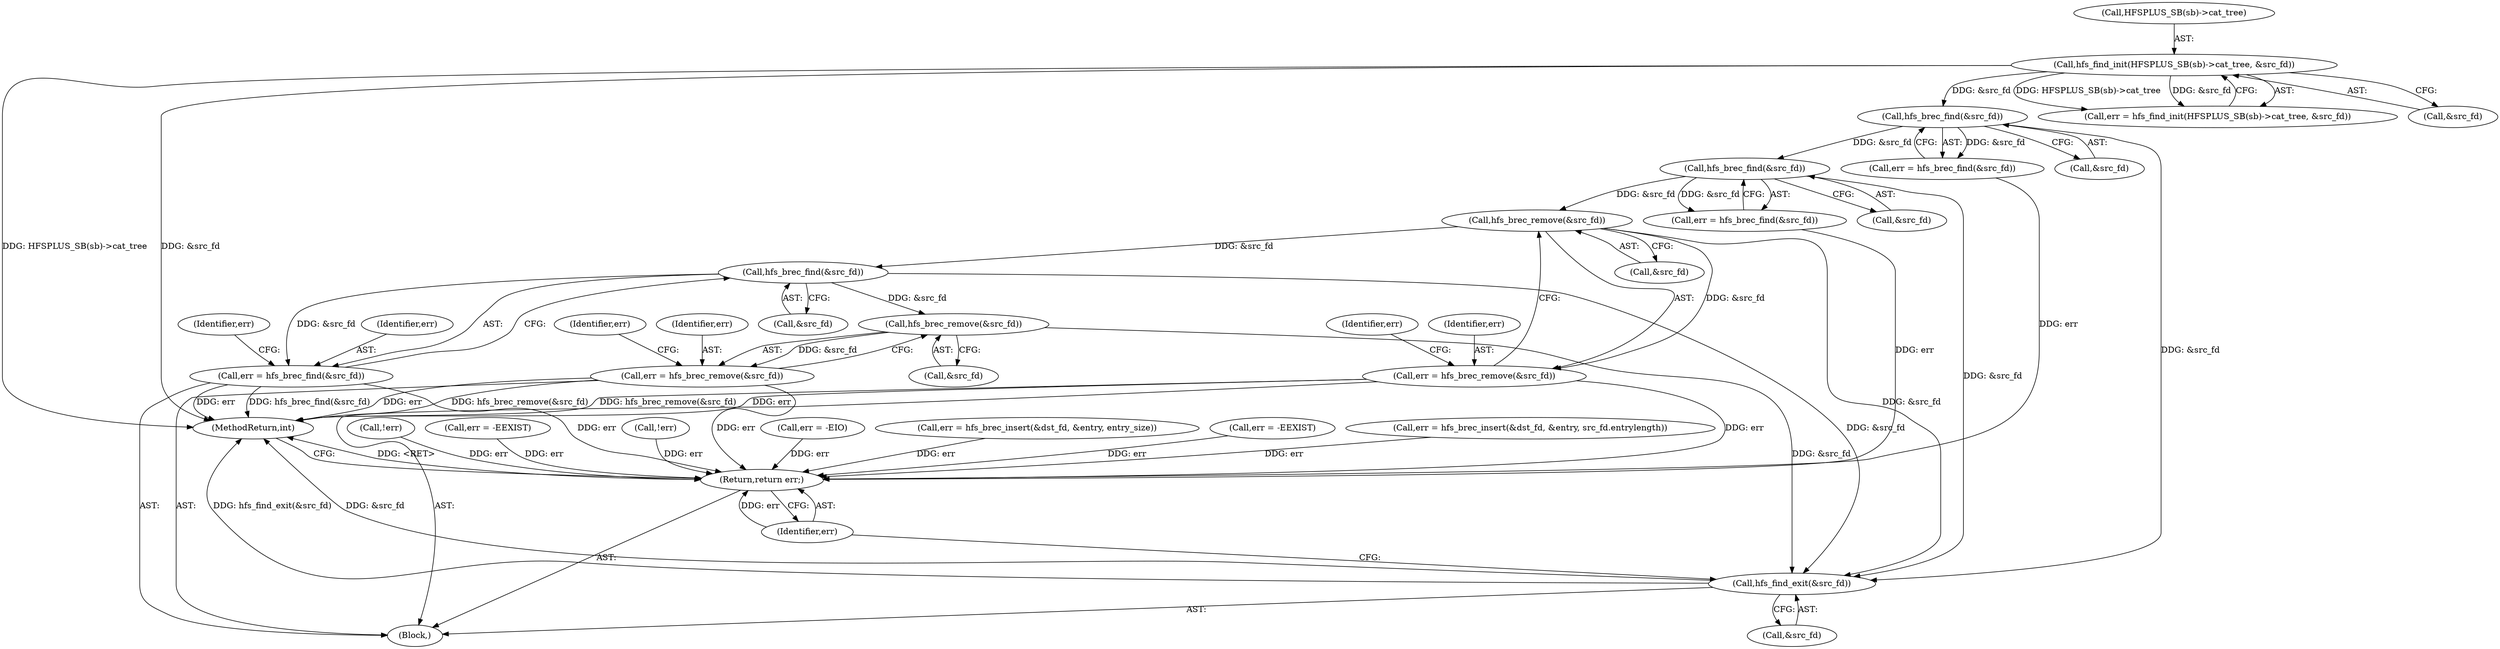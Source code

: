 digraph "0_linux_6f24f892871acc47b40dd594c63606a17c714f77@API" {
"1000277" [label="(Call,hfs_brec_remove(&src_fd))"];
"1000269" [label="(Call,hfs_brec_find(&src_fd))"];
"1000167" [label="(Call,hfs_brec_find(&src_fd))"];
"1000142" [label="(Call,hfs_find_init(HFSPLUS_SB(sb)->cat_tree, &src_fd))"];
"1000275" [label="(Call,err = hfs_brec_remove(&src_fd))"];
"1000387" [label="(Return,return err;)"];
"1000305" [label="(Call,hfs_brec_find(&src_fd))"];
"1000303" [label="(Call,err = hfs_brec_find(&src_fd))"];
"1000322" [label="(Call,hfs_brec_remove(&src_fd))"];
"1000320" [label="(Call,err = hfs_brec_remove(&src_fd))"];
"1000384" [label="(Call,hfs_find_exit(&src_fd))"];
"1000269" [label="(Call,hfs_brec_find(&src_fd))"];
"1000111" [label="(Block,)"];
"1000225" [label="(Call,!err)"];
"1000187" [label="(Call,err = -EIO)"];
"1000384" [label="(Call,hfs_find_exit(&src_fd))"];
"1000326" [label="(Identifier,err)"];
"1000142" [label="(Call,hfs_find_init(HFSPLUS_SB(sb)->cat_tree, &src_fd))"];
"1000365" [label="(Call,err = hfs_brec_insert(&dst_fd, &entry, entry_size))"];
"1000320" [label="(Call,err = hfs_brec_remove(&src_fd))"];
"1000303" [label="(Call,err = hfs_brec_find(&src_fd))"];
"1000277" [label="(Call,hfs_brec_remove(&src_fd))"];
"1000360" [label="(Call,err = -EEXIST)"];
"1000232" [label="(Call,err = hfs_brec_insert(&dst_fd, &entry, src_fd.entrylength))"];
"1000165" [label="(Call,err = hfs_brec_find(&src_fd))"];
"1000168" [label="(Call,&src_fd)"];
"1000140" [label="(Call,err = hfs_find_init(HFSPLUS_SB(sb)->cat_tree, &src_fd))"];
"1000143" [label="(Call,HFSPLUS_SB(sb)->cat_tree)"];
"1000275" [label="(Call,err = hfs_brec_remove(&src_fd))"];
"1000281" [label="(Identifier,err)"];
"1000358" [label="(Call,!err)"];
"1000309" [label="(Identifier,err)"];
"1000167" [label="(Call,hfs_brec_find(&src_fd))"];
"1000322" [label="(Call,hfs_brec_remove(&src_fd))"];
"1000304" [label="(Identifier,err)"];
"1000270" [label="(Call,&src_fd)"];
"1000389" [label="(MethodReturn,int)"];
"1000278" [label="(Call,&src_fd)"];
"1000305" [label="(Call,hfs_brec_find(&src_fd))"];
"1000323" [label="(Call,&src_fd)"];
"1000385" [label="(Call,&src_fd)"];
"1000227" [label="(Call,err = -EEXIST)"];
"1000147" [label="(Call,&src_fd)"];
"1000321" [label="(Identifier,err)"];
"1000276" [label="(Identifier,err)"];
"1000267" [label="(Call,err = hfs_brec_find(&src_fd))"];
"1000306" [label="(Call,&src_fd)"];
"1000387" [label="(Return,return err;)"];
"1000388" [label="(Identifier,err)"];
"1000277" -> "1000275"  [label="AST: "];
"1000277" -> "1000278"  [label="CFG: "];
"1000278" -> "1000277"  [label="AST: "];
"1000275" -> "1000277"  [label="CFG: "];
"1000277" -> "1000275"  [label="DDG: &src_fd"];
"1000269" -> "1000277"  [label="DDG: &src_fd"];
"1000277" -> "1000305"  [label="DDG: &src_fd"];
"1000277" -> "1000384"  [label="DDG: &src_fd"];
"1000269" -> "1000267"  [label="AST: "];
"1000269" -> "1000270"  [label="CFG: "];
"1000270" -> "1000269"  [label="AST: "];
"1000267" -> "1000269"  [label="CFG: "];
"1000269" -> "1000267"  [label="DDG: &src_fd"];
"1000167" -> "1000269"  [label="DDG: &src_fd"];
"1000269" -> "1000384"  [label="DDG: &src_fd"];
"1000167" -> "1000165"  [label="AST: "];
"1000167" -> "1000168"  [label="CFG: "];
"1000168" -> "1000167"  [label="AST: "];
"1000165" -> "1000167"  [label="CFG: "];
"1000167" -> "1000165"  [label="DDG: &src_fd"];
"1000142" -> "1000167"  [label="DDG: &src_fd"];
"1000167" -> "1000384"  [label="DDG: &src_fd"];
"1000142" -> "1000140"  [label="AST: "];
"1000142" -> "1000147"  [label="CFG: "];
"1000143" -> "1000142"  [label="AST: "];
"1000147" -> "1000142"  [label="AST: "];
"1000140" -> "1000142"  [label="CFG: "];
"1000142" -> "1000389"  [label="DDG: HFSPLUS_SB(sb)->cat_tree"];
"1000142" -> "1000389"  [label="DDG: &src_fd"];
"1000142" -> "1000140"  [label="DDG: HFSPLUS_SB(sb)->cat_tree"];
"1000142" -> "1000140"  [label="DDG: &src_fd"];
"1000275" -> "1000111"  [label="AST: "];
"1000276" -> "1000275"  [label="AST: "];
"1000281" -> "1000275"  [label="CFG: "];
"1000275" -> "1000389"  [label="DDG: err"];
"1000275" -> "1000389"  [label="DDG: hfs_brec_remove(&src_fd)"];
"1000275" -> "1000387"  [label="DDG: err"];
"1000387" -> "1000111"  [label="AST: "];
"1000387" -> "1000388"  [label="CFG: "];
"1000388" -> "1000387"  [label="AST: "];
"1000389" -> "1000387"  [label="CFG: "];
"1000387" -> "1000389"  [label="DDG: <RET>"];
"1000388" -> "1000387"  [label="DDG: err"];
"1000187" -> "1000387"  [label="DDG: err"];
"1000360" -> "1000387"  [label="DDG: err"];
"1000232" -> "1000387"  [label="DDG: err"];
"1000303" -> "1000387"  [label="DDG: err"];
"1000225" -> "1000387"  [label="DDG: err"];
"1000227" -> "1000387"  [label="DDG: err"];
"1000165" -> "1000387"  [label="DDG: err"];
"1000267" -> "1000387"  [label="DDG: err"];
"1000320" -> "1000387"  [label="DDG: err"];
"1000358" -> "1000387"  [label="DDG: err"];
"1000365" -> "1000387"  [label="DDG: err"];
"1000305" -> "1000303"  [label="AST: "];
"1000305" -> "1000306"  [label="CFG: "];
"1000306" -> "1000305"  [label="AST: "];
"1000303" -> "1000305"  [label="CFG: "];
"1000305" -> "1000303"  [label="DDG: &src_fd"];
"1000305" -> "1000322"  [label="DDG: &src_fd"];
"1000305" -> "1000384"  [label="DDG: &src_fd"];
"1000303" -> "1000111"  [label="AST: "];
"1000304" -> "1000303"  [label="AST: "];
"1000309" -> "1000303"  [label="CFG: "];
"1000303" -> "1000389"  [label="DDG: err"];
"1000303" -> "1000389"  [label="DDG: hfs_brec_find(&src_fd)"];
"1000322" -> "1000320"  [label="AST: "];
"1000322" -> "1000323"  [label="CFG: "];
"1000323" -> "1000322"  [label="AST: "];
"1000320" -> "1000322"  [label="CFG: "];
"1000322" -> "1000320"  [label="DDG: &src_fd"];
"1000322" -> "1000384"  [label="DDG: &src_fd"];
"1000320" -> "1000111"  [label="AST: "];
"1000321" -> "1000320"  [label="AST: "];
"1000326" -> "1000320"  [label="CFG: "];
"1000320" -> "1000389"  [label="DDG: hfs_brec_remove(&src_fd)"];
"1000320" -> "1000389"  [label="DDG: err"];
"1000384" -> "1000111"  [label="AST: "];
"1000384" -> "1000385"  [label="CFG: "];
"1000385" -> "1000384"  [label="AST: "];
"1000388" -> "1000384"  [label="CFG: "];
"1000384" -> "1000389"  [label="DDG: hfs_find_exit(&src_fd)"];
"1000384" -> "1000389"  [label="DDG: &src_fd"];
}
